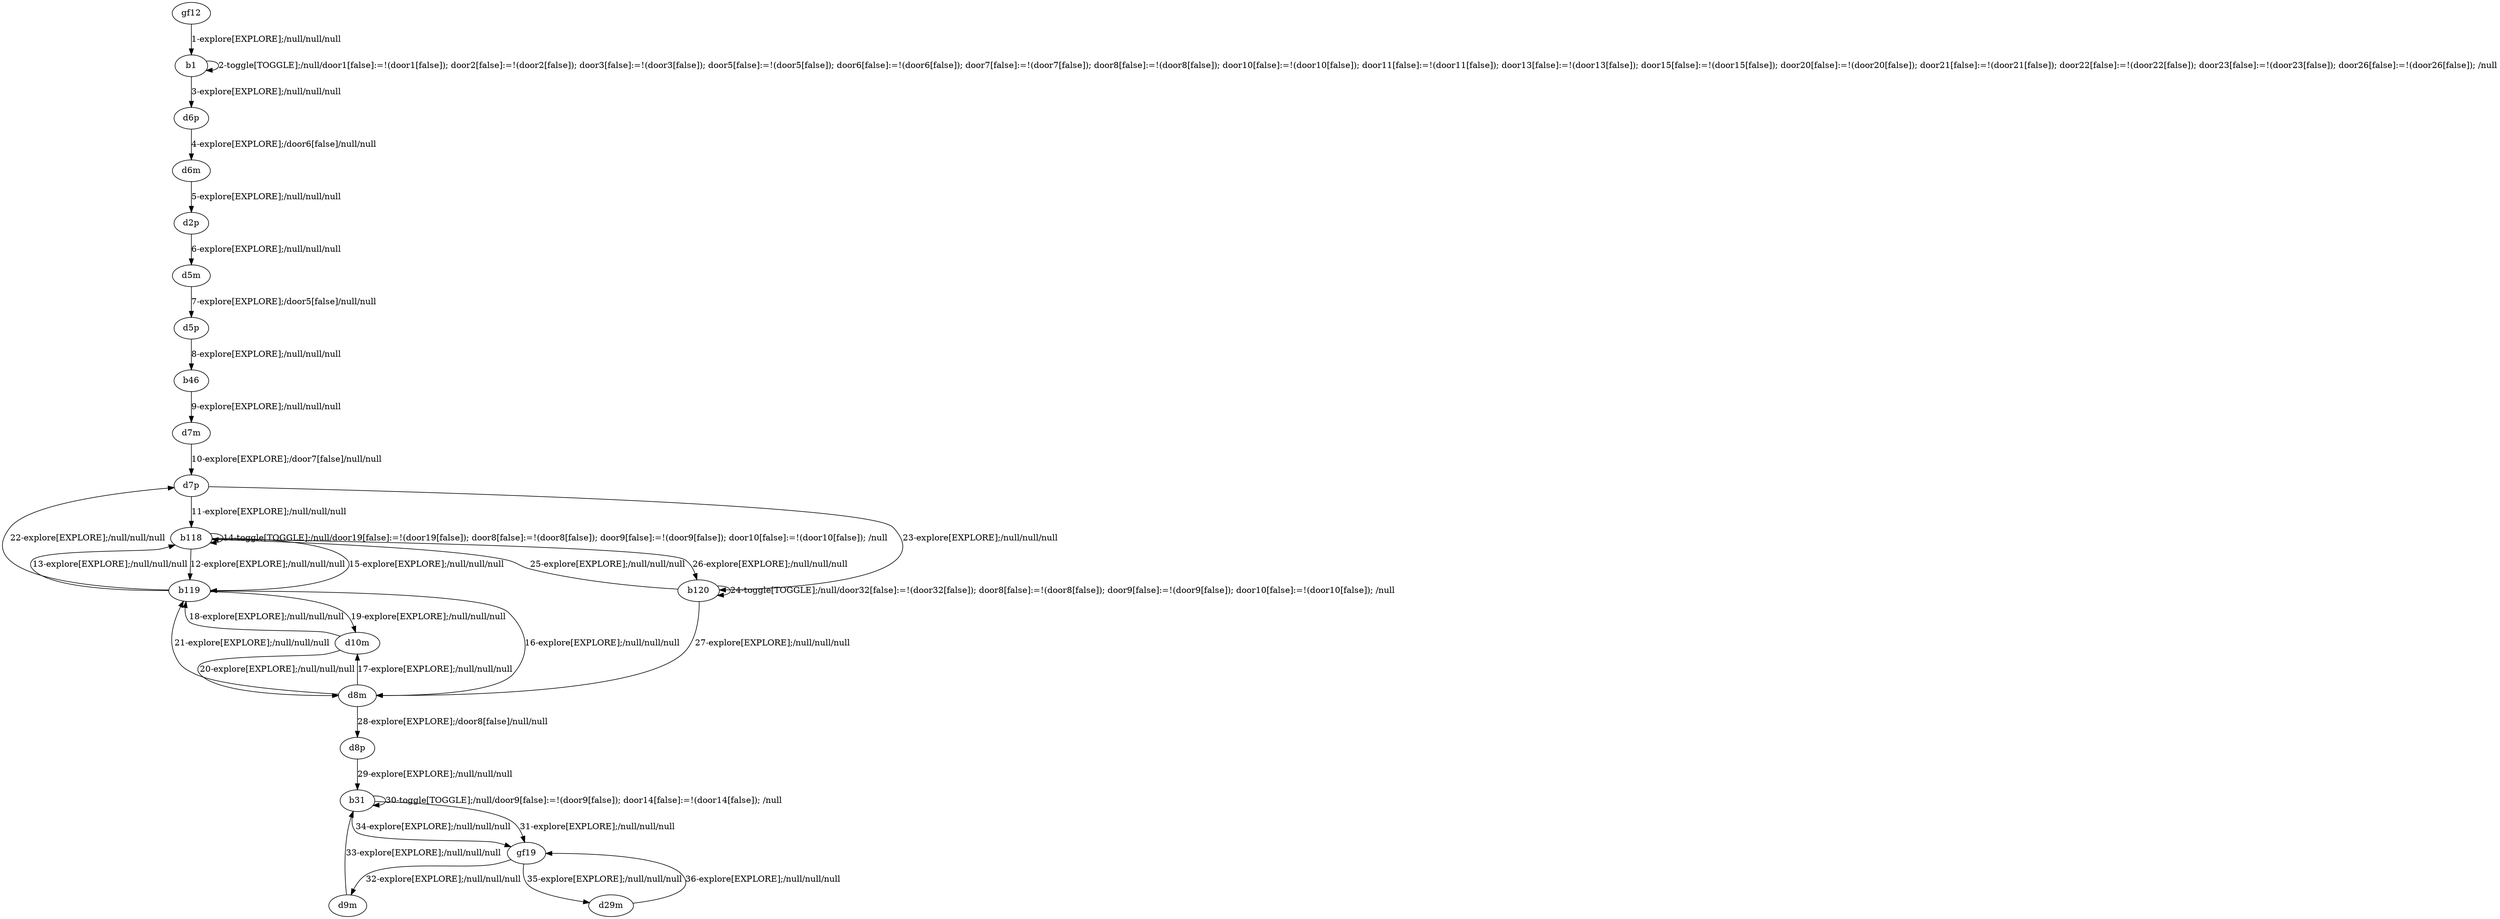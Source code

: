 # Total number of goals covered by this test: 2
# d29m --> gf19
# gf19 --> d29m

digraph g {
"gf12" -> "b1" [label = "1-explore[EXPLORE];/null/null/null"];
"b1" -> "b1" [label = "2-toggle[TOGGLE];/null/door1[false]:=!(door1[false]); door2[false]:=!(door2[false]); door3[false]:=!(door3[false]); door5[false]:=!(door5[false]); door6[false]:=!(door6[false]); door7[false]:=!(door7[false]); door8[false]:=!(door8[false]); door10[false]:=!(door10[false]); door11[false]:=!(door11[false]); door13[false]:=!(door13[false]); door15[false]:=!(door15[false]); door20[false]:=!(door20[false]); door21[false]:=!(door21[false]); door22[false]:=!(door22[false]); door23[false]:=!(door23[false]); door26[false]:=!(door26[false]); /null"];
"b1" -> "d6p" [label = "3-explore[EXPLORE];/null/null/null"];
"d6p" -> "d6m" [label = "4-explore[EXPLORE];/door6[false]/null/null"];
"d6m" -> "d2p" [label = "5-explore[EXPLORE];/null/null/null"];
"d2p" -> "d5m" [label = "6-explore[EXPLORE];/null/null/null"];
"d5m" -> "d5p" [label = "7-explore[EXPLORE];/door5[false]/null/null"];
"d5p" -> "b46" [label = "8-explore[EXPLORE];/null/null/null"];
"b46" -> "d7m" [label = "9-explore[EXPLORE];/null/null/null"];
"d7m" -> "d7p" [label = "10-explore[EXPLORE];/door7[false]/null/null"];
"d7p" -> "b118" [label = "11-explore[EXPLORE];/null/null/null"];
"b118" -> "b119" [label = "12-explore[EXPLORE];/null/null/null"];
"b119" -> "b118" [label = "13-explore[EXPLORE];/null/null/null"];
"b118" -> "b118" [label = "14-toggle[TOGGLE];/null/door19[false]:=!(door19[false]); door8[false]:=!(door8[false]); door9[false]:=!(door9[false]); door10[false]:=!(door10[false]); /null"];
"b118" -> "b119" [label = "15-explore[EXPLORE];/null/null/null"];
"b119" -> "d8m" [label = "16-explore[EXPLORE];/null/null/null"];
"d8m" -> "d10m" [label = "17-explore[EXPLORE];/null/null/null"];
"d10m" -> "b119" [label = "18-explore[EXPLORE];/null/null/null"];
"b119" -> "d10m" [label = "19-explore[EXPLORE];/null/null/null"];
"d10m" -> "d8m" [label = "20-explore[EXPLORE];/null/null/null"];
"d8m" -> "b119" [label = "21-explore[EXPLORE];/null/null/null"];
"b119" -> "d7p" [label = "22-explore[EXPLORE];/null/null/null"];
"d7p" -> "b120" [label = "23-explore[EXPLORE];/null/null/null"];
"b120" -> "b120" [label = "24-toggle[TOGGLE];/null/door32[false]:=!(door32[false]); door8[false]:=!(door8[false]); door9[false]:=!(door9[false]); door10[false]:=!(door10[false]); /null"];
"b120" -> "b118" [label = "25-explore[EXPLORE];/null/null/null"];
"b118" -> "b120" [label = "26-explore[EXPLORE];/null/null/null"];
"b120" -> "d8m" [label = "27-explore[EXPLORE];/null/null/null"];
"d8m" -> "d8p" [label = "28-explore[EXPLORE];/door8[false]/null/null"];
"d8p" -> "b31" [label = "29-explore[EXPLORE];/null/null/null"];
"b31" -> "b31" [label = "30-toggle[TOGGLE];/null/door9[false]:=!(door9[false]); door14[false]:=!(door14[false]); /null"];
"b31" -> "gf19" [label = "31-explore[EXPLORE];/null/null/null"];
"gf19" -> "d9m" [label = "32-explore[EXPLORE];/null/null/null"];
"d9m" -> "b31" [label = "33-explore[EXPLORE];/null/null/null"];
"b31" -> "gf19" [label = "34-explore[EXPLORE];/null/null/null"];
"gf19" -> "d29m" [label = "35-explore[EXPLORE];/null/null/null"];
"d29m" -> "gf19" [label = "36-explore[EXPLORE];/null/null/null"];
}